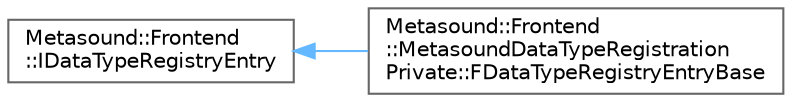 digraph "Graphical Class Hierarchy"
{
 // INTERACTIVE_SVG=YES
 // LATEX_PDF_SIZE
  bgcolor="transparent";
  edge [fontname=Helvetica,fontsize=10,labelfontname=Helvetica,labelfontsize=10];
  node [fontname=Helvetica,fontsize=10,shape=box,height=0.2,width=0.4];
  rankdir="LR";
  Node0 [id="Node000000",label="Metasound::Frontend\l::IDataTypeRegistryEntry",height=0.2,width=0.4,color="grey40", fillcolor="white", style="filled",URL="$d1/dd1/classMetasound_1_1Frontend_1_1IDataTypeRegistryEntry.html",tooltip="Registry entry interface for a MetaSound data type."];
  Node0 -> Node1 [id="edge5677_Node000000_Node000001",dir="back",color="steelblue1",style="solid",tooltip=" "];
  Node1 [id="Node000001",label="Metasound::Frontend\l::MetasoundDataTypeRegistration\lPrivate::FDataTypeRegistryEntryBase",height=0.2,width=0.4,color="grey40", fillcolor="white", style="filled",URL="$db/dc2/classMetasound_1_1Frontend_1_1MetasoundDataTypeRegistrationPrivate_1_1FDataTypeRegistryEntryBase.html",tooltip=" "];
}
